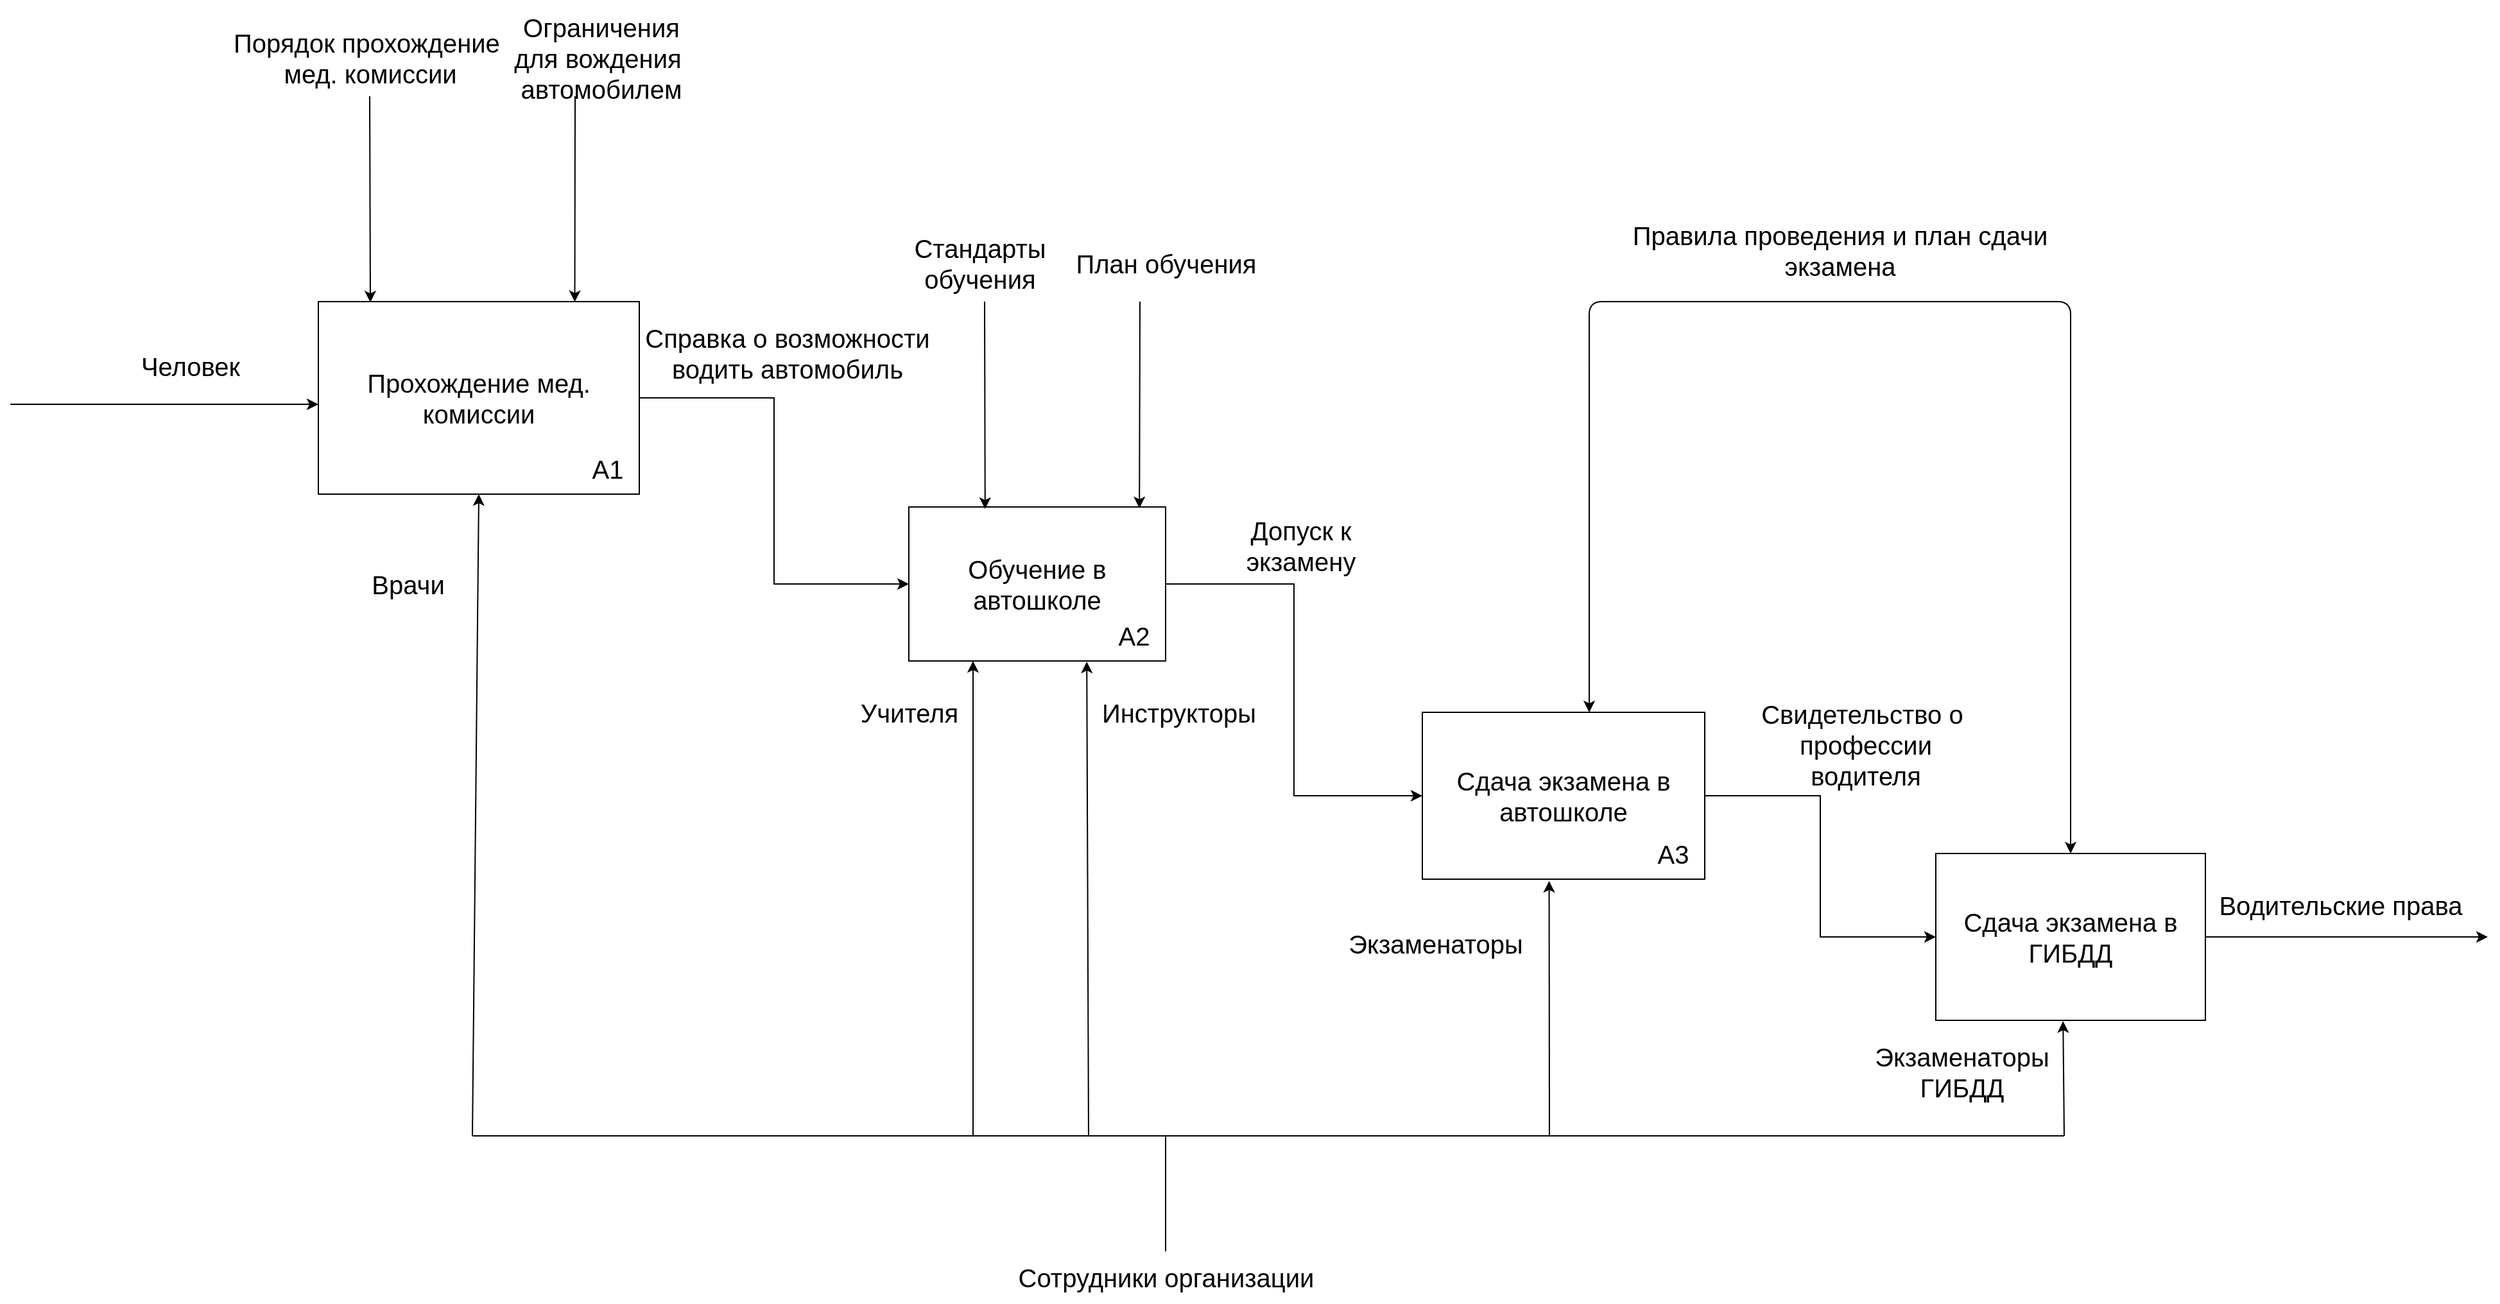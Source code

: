 <mxfile version="20.5.3" type="device"><diagram id="yV9ur22YgRhkAdCqmHiC" name="Страница 1"><mxGraphModel dx="1963" dy="1127" grid="1" gridSize="10" guides="1" tooltips="1" connect="1" arrows="1" fold="1" page="1" pageScale="1" pageWidth="4681" pageHeight="3300" math="0" shadow="0"><root><mxCell id="0"/><mxCell id="1" parent="0"/><mxCell id="CTUUQyUgFM-qWoStIOkj-17" style="edgeStyle=orthogonalEdgeStyle;rounded=0;orthogonalLoop=1;jettySize=auto;html=1;entryX=0;entryY=0.5;entryDx=0;entryDy=0;fontSize=20;" parent="1" source="CTUUQyUgFM-qWoStIOkj-1" target="CTUUQyUgFM-qWoStIOkj-11" edge="1"><mxGeometry relative="1" as="geometry"/></mxCell><mxCell id="CTUUQyUgFM-qWoStIOkj-1" value="&lt;font style=&quot;font-size: 20px;&quot;&gt;Прохождение мед. комиссии&lt;/font&gt;" style="rounded=0;whiteSpace=wrap;html=1;fontSize=20;" parent="1" vertex="1"><mxGeometry x="440" y="320" width="250" height="150" as="geometry"/></mxCell><mxCell id="CTUUQyUgFM-qWoStIOkj-2" value="" style="endArrow=classic;html=1;rounded=0;fontSize=15;" parent="1" edge="1"><mxGeometry width="50" height="50" relative="1" as="geometry"><mxPoint x="200" y="400" as="sourcePoint"/><mxPoint x="440" y="400" as="targetPoint"/></mxGeometry></mxCell><mxCell id="CTUUQyUgFM-qWoStIOkj-7" value="" style="endArrow=none;html=1;rounded=0;fontSize=15;" parent="1" edge="1"><mxGeometry width="50" height="50" relative="1" as="geometry"><mxPoint x="560" y="970" as="sourcePoint"/><mxPoint x="1800" y="970" as="targetPoint"/></mxGeometry></mxCell><mxCell id="CTUUQyUgFM-qWoStIOkj-9" value="" style="endArrow=classic;html=1;rounded=0;fontSize=15;entryX=0.5;entryY=1;entryDx=0;entryDy=0;" parent="1" target="CTUUQyUgFM-qWoStIOkj-1" edge="1"><mxGeometry width="50" height="50" relative="1" as="geometry"><mxPoint x="560" y="970" as="sourcePoint"/><mxPoint x="950" y="930" as="targetPoint"/></mxGeometry></mxCell><mxCell id="CTUUQyUgFM-qWoStIOkj-10" value="Врачи" style="text;html=1;strokeColor=none;fillColor=none;align=center;verticalAlign=middle;whiteSpace=wrap;rounded=0;fontSize=20;" parent="1" vertex="1"><mxGeometry x="480" y="525" width="60" height="30" as="geometry"/></mxCell><mxCell id="CTUUQyUgFM-qWoStIOkj-33" style="edgeStyle=orthogonalEdgeStyle;rounded=0;orthogonalLoop=1;jettySize=auto;html=1;entryX=0;entryY=0.5;entryDx=0;entryDy=0;fontSize=20;" parent="1" source="CTUUQyUgFM-qWoStIOkj-11" target="CTUUQyUgFM-qWoStIOkj-32" edge="1"><mxGeometry relative="1" as="geometry"/></mxCell><mxCell id="CTUUQyUgFM-qWoStIOkj-11" value="Обучение в автошколе" style="rounded=0;whiteSpace=wrap;html=1;fontSize=20;" parent="1" vertex="1"><mxGeometry x="900" y="480" width="200" height="120" as="geometry"/></mxCell><mxCell id="CTUUQyUgFM-qWoStIOkj-12" value="" style="endArrow=classic;html=1;rounded=0;fontSize=20;entryX=0.162;entryY=0.004;entryDx=0;entryDy=0;entryPerimeter=0;" parent="1" target="CTUUQyUgFM-qWoStIOkj-1" edge="1"><mxGeometry width="50" height="50" relative="1" as="geometry"><mxPoint x="480" y="160" as="sourcePoint"/><mxPoint x="910" y="430" as="targetPoint"/></mxGeometry></mxCell><mxCell id="CTUUQyUgFM-qWoStIOkj-13" value="Порядок прохождение&amp;nbsp;&lt;br&gt;мед. комиссии" style="text;html=1;align=center;verticalAlign=middle;resizable=0;points=[];autosize=1;strokeColor=none;fillColor=none;fontSize=20;" parent="1" vertex="1"><mxGeometry x="360" y="100" width="240" height="60" as="geometry"/></mxCell><mxCell id="CTUUQyUgFM-qWoStIOkj-14" value="" style="endArrow=classic;html=1;rounded=0;fontSize=20;entryX=0.799;entryY=0.002;entryDx=0;entryDy=0;entryPerimeter=0;" parent="1" target="CTUUQyUgFM-qWoStIOkj-1" edge="1"><mxGeometry width="50" height="50" relative="1" as="geometry"><mxPoint x="640" y="160" as="sourcePoint"/><mxPoint x="730" y="120" as="targetPoint"/></mxGeometry></mxCell><mxCell id="CTUUQyUgFM-qWoStIOkj-15" value="Ограничения&lt;br&gt;для вождения&amp;nbsp;&lt;br&gt;автомобилем" style="text;html=1;align=center;verticalAlign=middle;resizable=0;points=[];autosize=1;strokeColor=none;fillColor=none;fontSize=20;" parent="1" vertex="1"><mxGeometry x="580" y="85" width="160" height="90" as="geometry"/></mxCell><mxCell id="CTUUQyUgFM-qWoStIOkj-18" value="Справка о возможности&lt;br&gt;водить автомобиль" style="text;html=1;align=center;verticalAlign=middle;resizable=0;points=[];autosize=1;strokeColor=none;fillColor=none;fontSize=20;" parent="1" vertex="1"><mxGeometry x="680" y="330" width="250" height="60" as="geometry"/></mxCell><mxCell id="CTUUQyUgFM-qWoStIOkj-19" value="" style="endArrow=classic;html=1;rounded=0;fontSize=20;entryX=0.25;entryY=1;entryDx=0;entryDy=0;" parent="1" target="CTUUQyUgFM-qWoStIOkj-11" edge="1"><mxGeometry width="50" height="50" relative="1" as="geometry"><mxPoint x="950" y="970" as="sourcePoint"/><mxPoint x="1070" y="600" as="targetPoint"/></mxGeometry></mxCell><mxCell id="CTUUQyUgFM-qWoStIOkj-20" value="Учителя" style="text;html=1;align=center;verticalAlign=middle;resizable=0;points=[];autosize=1;strokeColor=none;fillColor=none;fontSize=20;" parent="1" vertex="1"><mxGeometry x="850" y="620" width="100" height="40" as="geometry"/></mxCell><mxCell id="CTUUQyUgFM-qWoStIOkj-22" value="" style="endArrow=classic;html=1;rounded=0;fontSize=20;entryX=0.693;entryY=1.004;entryDx=0;entryDy=0;entryPerimeter=0;" parent="1" target="CTUUQyUgFM-qWoStIOkj-11" edge="1"><mxGeometry width="50" height="50" relative="1" as="geometry"><mxPoint x="1040" y="970" as="sourcePoint"/><mxPoint x="1110" y="750" as="targetPoint"/></mxGeometry></mxCell><mxCell id="CTUUQyUgFM-qWoStIOkj-23" value="Инструкторы" style="text;html=1;align=center;verticalAlign=middle;resizable=0;points=[];autosize=1;strokeColor=none;fillColor=none;fontSize=20;" parent="1" vertex="1"><mxGeometry x="1040" y="620" width="140" height="40" as="geometry"/></mxCell><mxCell id="CTUUQyUgFM-qWoStIOkj-24" value="" style="endArrow=classic;html=1;rounded=0;fontSize=20;entryX=0.297;entryY=0.013;entryDx=0;entryDy=0;entryPerimeter=0;" parent="1" target="CTUUQyUgFM-qWoStIOkj-11" edge="1"><mxGeometry width="50" height="50" relative="1" as="geometry"><mxPoint x="959" y="320" as="sourcePoint"/><mxPoint x="1030" y="540" as="targetPoint"/></mxGeometry></mxCell><mxCell id="CTUUQyUgFM-qWoStIOkj-25" value="Стандарты &lt;br&gt;обучения" style="text;html=1;align=center;verticalAlign=middle;resizable=0;points=[];autosize=1;strokeColor=none;fillColor=none;fontSize=20;" parent="1" vertex="1"><mxGeometry x="890" y="260" width="130" height="60" as="geometry"/></mxCell><mxCell id="cs0f_LPBUeLJhb3z7-iI-7" style="edgeStyle=orthogonalEdgeStyle;rounded=0;orthogonalLoop=1;jettySize=auto;html=1;entryX=0;entryY=0.5;entryDx=0;entryDy=0;fontSize=20;" edge="1" parent="1" source="CTUUQyUgFM-qWoStIOkj-32" target="cs0f_LPBUeLJhb3z7-iI-6"><mxGeometry relative="1" as="geometry"/></mxCell><mxCell id="CTUUQyUgFM-qWoStIOkj-32" value="Сдача экзамена в автошколе" style="rounded=0;whiteSpace=wrap;html=1;fontSize=20;" parent="1" vertex="1"><mxGeometry x="1300" y="640" width="220" height="130" as="geometry"/></mxCell><mxCell id="CTUUQyUgFM-qWoStIOkj-38" value="" style="endArrow=classic;html=1;rounded=0;fontSize=20;entryX=0.449;entryY=1.011;entryDx=0;entryDy=0;entryPerimeter=0;" parent="1" target="CTUUQyUgFM-qWoStIOkj-32" edge="1"><mxGeometry width="50" height="50" relative="1" as="geometry"><mxPoint x="1399" y="970" as="sourcePoint"/><mxPoint x="1160" y="720" as="targetPoint"/></mxGeometry></mxCell><mxCell id="CTUUQyUgFM-qWoStIOkj-42" value="" style="endArrow=classic;html=1;rounded=1;fontSize=20;exitX=0.5;exitY=0;exitDx=0;exitDy=0;startArrow=classic;startFill=1;entryX=0.591;entryY=0;entryDx=0;entryDy=0;entryPerimeter=0;" parent="1" target="CTUUQyUgFM-qWoStIOkj-32" edge="1" source="cs0f_LPBUeLJhb3z7-iI-6"><mxGeometry width="50" height="50" relative="1" as="geometry"><mxPoint x="1480" y="410" as="sourcePoint"/><mxPoint x="1430" y="630" as="targetPoint"/><Array as="points"><mxPoint x="1805" y="320"/><mxPoint x="1430" y="320"/></Array></mxGeometry></mxCell><mxCell id="CTUUQyUgFM-qWoStIOkj-43" value="Правила проведения и план сдачи&lt;br&gt;экзамена" style="text;html=1;align=center;verticalAlign=middle;resizable=0;points=[];autosize=1;strokeColor=none;fillColor=none;fontSize=20;" parent="1" vertex="1"><mxGeometry x="1450" y="250" width="350" height="60" as="geometry"/></mxCell><mxCell id="CTUUQyUgFM-qWoStIOkj-46" value="А1" style="text;html=1;align=center;verticalAlign=middle;resizable=0;points=[];autosize=1;strokeColor=none;fillColor=none;fontSize=20;" parent="1" vertex="1"><mxGeometry x="640" y="430" width="50" height="40" as="geometry"/></mxCell><mxCell id="CTUUQyUgFM-qWoStIOkj-47" value="А2" style="text;html=1;align=center;verticalAlign=middle;resizable=0;points=[];autosize=1;strokeColor=none;fillColor=none;fontSize=20;" parent="1" vertex="1"><mxGeometry x="1050" y="560" width="50" height="40" as="geometry"/></mxCell><mxCell id="CTUUQyUgFM-qWoStIOkj-48" value="А3" style="text;html=1;align=center;verticalAlign=middle;resizable=0;points=[];autosize=1;strokeColor=none;fillColor=none;fontSize=20;" parent="1" vertex="1"><mxGeometry x="1470" y="730" width="50" height="40" as="geometry"/></mxCell><mxCell id="CTUUQyUgFM-qWoStIOkj-51" value="Человек" style="text;html=1;align=center;verticalAlign=middle;resizable=0;points=[];autosize=1;strokeColor=none;fillColor=none;fontSize=20;" parent="1" vertex="1"><mxGeometry x="290" y="350" width="100" height="40" as="geometry"/></mxCell><mxCell id="cs0f_LPBUeLJhb3z7-iI-1" value="" style="endArrow=classic;html=1;rounded=0;fontSize=20;entryX=0.898;entryY=0.008;entryDx=0;entryDy=0;entryPerimeter=0;" edge="1" parent="1" target="CTUUQyUgFM-qWoStIOkj-11"><mxGeometry width="50" height="50" relative="1" as="geometry"><mxPoint x="1080" y="320" as="sourcePoint"/><mxPoint x="1109.78" y="430.0" as="targetPoint"/></mxGeometry></mxCell><mxCell id="cs0f_LPBUeLJhb3z7-iI-3" value="&lt;font style=&quot;font-size: 20px;&quot;&gt;План обучения&lt;/font&gt;" style="text;html=1;align=center;verticalAlign=middle;resizable=0;points=[];autosize=1;strokeColor=none;fillColor=none;" vertex="1" parent="1"><mxGeometry x="1020" y="270" width="160" height="40" as="geometry"/></mxCell><mxCell id="cs0f_LPBUeLJhb3z7-iI-4" value="Экзаменаторы" style="text;html=1;align=center;verticalAlign=middle;resizable=0;points=[];autosize=1;strokeColor=none;fillColor=none;fontSize=20;" vertex="1" parent="1"><mxGeometry x="1230" y="800" width="160" height="40" as="geometry"/></mxCell><mxCell id="cs0f_LPBUeLJhb3z7-iI-5" value="Допуск к &lt;br&gt;экзамену" style="text;html=1;align=center;verticalAlign=middle;resizable=0;points=[];autosize=1;strokeColor=none;fillColor=none;fontSize=20;" vertex="1" parent="1"><mxGeometry x="1150" y="480" width="110" height="60" as="geometry"/></mxCell><mxCell id="cs0f_LPBUeLJhb3z7-iI-9" style="edgeStyle=orthogonalEdgeStyle;rounded=0;orthogonalLoop=1;jettySize=auto;html=1;fontSize=20;" edge="1" parent="1" source="cs0f_LPBUeLJhb3z7-iI-6"><mxGeometry relative="1" as="geometry"><mxPoint x="2130" y="815" as="targetPoint"/></mxGeometry></mxCell><mxCell id="cs0f_LPBUeLJhb3z7-iI-6" value="Сдача экзамена в ГИБДД" style="rounded=0;whiteSpace=wrap;html=1;fontSize=20;" vertex="1" parent="1"><mxGeometry x="1700" y="750" width="210" height="130" as="geometry"/></mxCell><mxCell id="cs0f_LPBUeLJhb3z7-iI-8" value="Свидетельство о&amp;nbsp;&lt;br&gt;профессии&lt;br&gt;водителя" style="text;html=1;align=center;verticalAlign=middle;resizable=0;points=[];autosize=1;strokeColor=none;fillColor=none;fontSize=20;" vertex="1" parent="1"><mxGeometry x="1550" y="620" width="190" height="90" as="geometry"/></mxCell><mxCell id="cs0f_LPBUeLJhb3z7-iI-10" value="Водительские права" style="text;html=1;align=center;verticalAlign=middle;resizable=0;points=[];autosize=1;strokeColor=none;fillColor=none;fontSize=20;" vertex="1" parent="1"><mxGeometry x="1910" y="770" width="210" height="40" as="geometry"/></mxCell><mxCell id="cs0f_LPBUeLJhb3z7-iI-12" value="" style="endArrow=classic;html=1;rounded=0;fontSize=20;entryX=0.472;entryY=1.005;entryDx=0;entryDy=0;entryPerimeter=0;" edge="1" parent="1" target="cs0f_LPBUeLJhb3z7-iI-6"><mxGeometry width="50" height="50" relative="1" as="geometry"><mxPoint x="1800" y="970" as="sourcePoint"/><mxPoint x="1408.78" y="781.43" as="targetPoint"/></mxGeometry></mxCell><mxCell id="cs0f_LPBUeLJhb3z7-iI-13" value="Экзаменаторы &lt;br&gt;ГИБДД" style="text;html=1;align=center;verticalAlign=middle;resizable=0;points=[];autosize=1;strokeColor=none;fillColor=none;fontSize=20;" vertex="1" parent="1"><mxGeometry x="1640" y="890" width="160" height="60" as="geometry"/></mxCell><mxCell id="cs0f_LPBUeLJhb3z7-iI-14" value="" style="endArrow=none;html=1;rounded=0;fontSize=20;" edge="1" parent="1"><mxGeometry width="50" height="50" relative="1" as="geometry"><mxPoint x="1100" y="1060" as="sourcePoint"/><mxPoint x="1100" y="970" as="targetPoint"/></mxGeometry></mxCell><mxCell id="cs0f_LPBUeLJhb3z7-iI-15" value="Сотрудники организации" style="text;html=1;align=center;verticalAlign=middle;resizable=0;points=[];autosize=1;strokeColor=none;fillColor=none;fontSize=20;" vertex="1" parent="1"><mxGeometry x="975" y="1060" width="250" height="40" as="geometry"/></mxCell></root></mxGraphModel></diagram></mxfile>